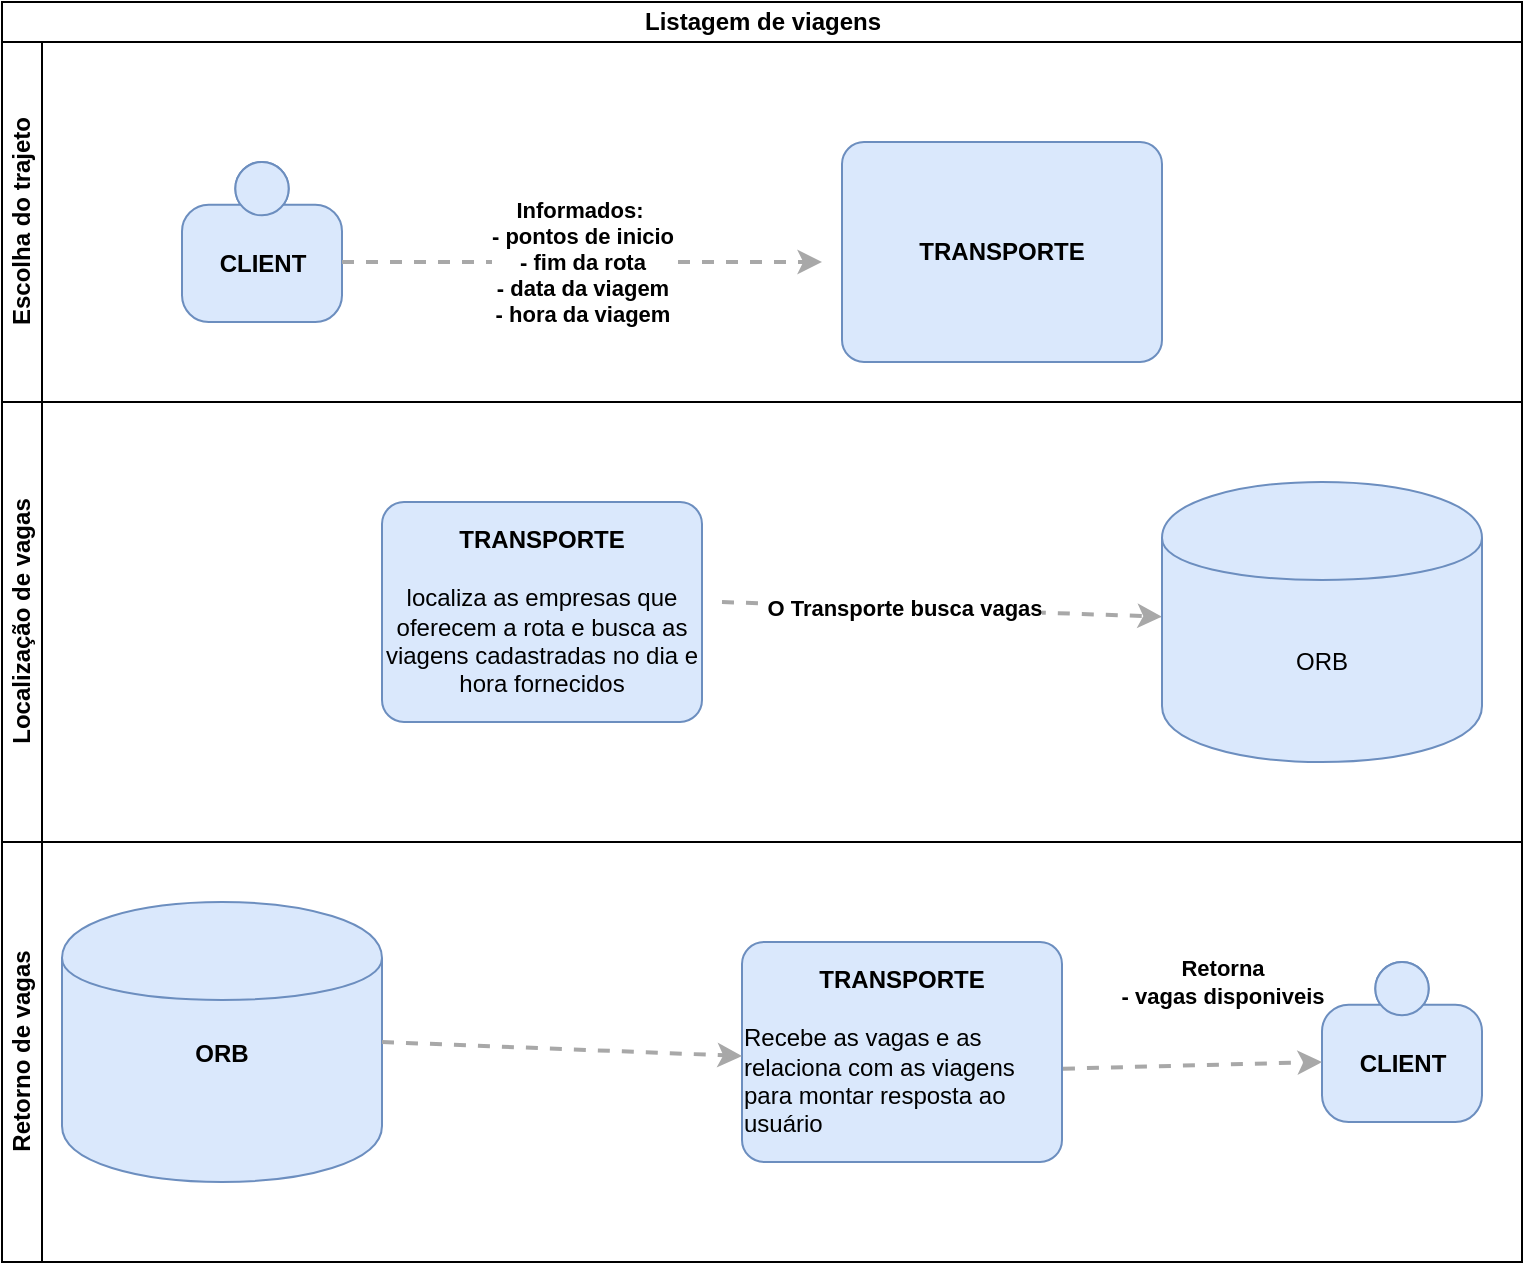 <mxfile version="13.1.4" type="device"><diagram id="45hCIFuMXzKbQvtjdz1V" name="Page-1"><mxGraphModel dx="1422" dy="712" grid="1" gridSize="10" guides="1" tooltips="1" connect="1" arrows="1" fold="1" page="1" pageScale="1" pageWidth="850" pageHeight="1100" math="0" shadow="0"><root><mxCell id="0"/><mxCell id="1" parent="0"/><mxCell id="IsohkQwgb5mASZixd7DK-3" value="Listagem de viagens" style="swimlane;html=1;childLayout=stackLayout;resizeParent=1;resizeParentMax=0;horizontal=1;startSize=20;horizontalStack=0;" parent="1" vertex="1"><mxGeometry x="50" y="100" width="760" height="630" as="geometry"/></mxCell><mxCell id="IsohkQwgb5mASZixd7DK-4" value="Escolha do trajeto" style="swimlane;html=1;startSize=20;horizontal=0;" parent="IsohkQwgb5mASZixd7DK-3" vertex="1"><mxGeometry y="20" width="760" height="180" as="geometry"/></mxCell><mxCell id="IsohkQwgb5mASZixd7DK-8" value="&lt;b&gt;CLIENT&lt;/b&gt;" style="html=1;dashed=0;whitespace=wrap;fillColor=#DAE8FC;strokeColor=#6C8EBF;shape=mxgraph.c4.person;align=center;points=[[0.5,0,0],[1,0.5,0],[1,0.75,0],[0.75,1,0],[0.5,1,0],[0.25,1,0],[0,0.75,0],[0,0.5,0]];" parent="IsohkQwgb5mASZixd7DK-4" vertex="1"><mxGeometry x="90" y="60" width="80" height="80" as="geometry"/></mxCell><mxCell id="IsohkQwgb5mASZixd7DK-9" value="&lt;b&gt;TRANSPORTE&lt;/b&gt;" style="rounded=1;whiteSpace=wrap;html=1;labelBackgroundColor=none;fillColor=#dae8fc;fontColor=#000000;align=center;arcSize=10;strokeColor=#6c8ebf;points=[[0.25,0,0],[0.5,0,0],[0.75,0,0],[1,0.25,0],[1,0.5,0],[1,0.75,0],[0.75,1,0],[0.5,1,0],[0.25,1,0],[0,0.75,0],[0,0.5,0],[0,0.25,0]];" parent="IsohkQwgb5mASZixd7DK-4" vertex="1"><mxGeometry x="420" y="50" width="160" height="110.0" as="geometry"/></mxCell><mxCell id="IsohkQwgb5mASZixd7DK-11" value="&lt;div style=&quot;text-align: left&quot;&gt;&lt;div style=&quot;text-align: center&quot;&gt;&lt;b&gt;Informados:&amp;nbsp;&lt;/b&gt;&lt;/div&gt;&lt;div style=&quot;text-align: center&quot;&gt;&lt;b&gt;- pontos de inicio&lt;/b&gt;&lt;/div&gt;&lt;div style=&quot;text-align: center&quot;&gt;&lt;b&gt;- fim da rota&lt;/b&gt;&lt;/div&gt;&lt;div style=&quot;text-align: center&quot;&gt;&lt;b&gt;- data da viagem&lt;/b&gt;&lt;/div&gt;&lt;div style=&quot;text-align: center&quot;&gt;&lt;b&gt;- hora da viagem&lt;/b&gt;&lt;/div&gt;&lt;/div&gt;" style="edgeStyle=none;rounded=0;html=1;jettySize=auto;orthogonalLoop=1;strokeColor=#A8A8A8;strokeWidth=2;fontColor=#000000;jumpStyle=none;dashed=1;" parent="IsohkQwgb5mASZixd7DK-4" edge="1"><mxGeometry width="200" relative="1" as="geometry"><mxPoint x="170" y="110" as="sourcePoint"/><mxPoint x="410" y="110" as="targetPoint"/></mxGeometry></mxCell><mxCell id="IsohkQwgb5mASZixd7DK-5" value="Localização de vagas" style="swimlane;html=1;startSize=20;horizontal=0;" parent="IsohkQwgb5mASZixd7DK-3" vertex="1"><mxGeometry y="200" width="760" height="220" as="geometry"/></mxCell><mxCell id="IsohkQwgb5mASZixd7DK-15" value="&lt;div style=&quot;text-align: left&quot;&gt;&lt;div style=&quot;text-align: center&quot;&gt;&lt;b&gt;O Transporte busca vagas&lt;/b&gt;&lt;/div&gt;&lt;/div&gt;" style="edgeStyle=none;rounded=0;html=1;jettySize=auto;orthogonalLoop=1;strokeColor=#A8A8A8;strokeWidth=2;fontColor=#000000;jumpStyle=none;dashed=1;" parent="IsohkQwgb5mASZixd7DK-5" target="IsohkQwgb5mASZixd7DK-16" edge="1"><mxGeometry x="-0.167" width="200" relative="1" as="geometry"><mxPoint x="360" y="100" as="sourcePoint"/><mxPoint x="590" y="100" as="targetPoint"/><mxPoint as="offset"/></mxGeometry></mxCell><mxCell id="IsohkQwgb5mASZixd7DK-16" value="ORB" style="shape=cylinder;whiteSpace=wrap;html=1;boundedLbl=1;rounded=0;labelBackgroundColor=none;fillColor=#dae8fc;fontSize=12;fontColor=#000000;align=center;strokeColor=#6c8ebf;points=[[0.5,0,0],[1,0.25,0],[1,0.5,0],[1,0.75,0],[0.5,1,0],[0,0.75,0],[0,0.5,0],[0,0.25,0]];" parent="IsohkQwgb5mASZixd7DK-5" vertex="1"><mxGeometry x="580" y="40" width="160" height="140" as="geometry"/></mxCell><mxCell id="IsohkQwgb5mASZixd7DK-14" value="&lt;b&gt;TRANSPORTE&lt;br&gt;&lt;br&gt;&lt;/b&gt;&lt;span style=&quot;text-align: left&quot;&gt;localiza as empresas que oferecem a rota e busca as viagens cadastradas no dia e hora fornecidos&lt;/span&gt;&lt;b&gt;&lt;br&gt;&lt;/b&gt;" style="rounded=1;whiteSpace=wrap;html=1;labelBackgroundColor=none;fillColor=#dae8fc;fontColor=#000000;align=center;arcSize=10;strokeColor=#6c8ebf;points=[[0.25,0,0],[0.5,0,0],[0.75,0,0],[1,0.25,0],[1,0.5,0],[1,0.75,0],[0.75,1,0],[0.5,1,0],[0.25,1,0],[0,0.75,0],[0,0.5,0],[0,0.25,0]];" parent="IsohkQwgb5mASZixd7DK-5" vertex="1"><mxGeometry x="190" y="50" width="160" height="110.0" as="geometry"/></mxCell><mxCell id="IsohkQwgb5mASZixd7DK-17" value="&amp;nbsp;" style="text;html=1;align=center;verticalAlign=middle;resizable=0;points=[];autosize=1;" parent="IsohkQwgb5mASZixd7DK-5" vertex="1"><mxGeometry x="73" y="68" width="20" height="20" as="geometry"/></mxCell><mxCell id="IsohkQwgb5mASZixd7DK-6" value="Retorno de vagas" style="swimlane;html=1;startSize=20;horizontal=0;" parent="IsohkQwgb5mASZixd7DK-3" vertex="1"><mxGeometry y="420" width="760" height="210" as="geometry"/></mxCell><mxCell id="IsohkQwgb5mASZixd7DK-25" value="&lt;b&gt;TRANSPORTE&lt;/b&gt;&lt;br&gt;&lt;br&gt;&lt;div style=&quot;text-align: left&quot;&gt;Recebe as vagas e as relaciona com as viagens para montar resposta ao usuário&lt;/div&gt;" style="rounded=1;whiteSpace=wrap;html=1;labelBackgroundColor=none;fillColor=#dae8fc;fontColor=#000000;align=center;arcSize=10;strokeColor=#6c8ebf;points=[[0.25,0,0],[0.5,0,0],[0.75,0,0],[1,0.25,0],[1,0.5,0],[1,0.75,0],[0.75,1,0],[0.5,1,0],[0.25,1,0],[0,0.75,0],[0,0.5,0],[0,0.25,0]];" parent="IsohkQwgb5mASZixd7DK-6" vertex="1"><mxGeometry x="370" y="50" width="160" height="110.0" as="geometry"/></mxCell><mxCell id="IsohkQwgb5mASZixd7DK-26" value="&lt;b&gt;CLIENT&lt;/b&gt;" style="html=1;dashed=0;whitespace=wrap;fillColor=#DAE8FC;strokeColor=#6C8EBF;shape=mxgraph.c4.person;align=center;points=[[0.5,0,0],[1,0.5,0],[1,0.75,0],[0.75,1,0],[0.5,1,0],[0.25,1,0],[0,0.75,0],[0,0.5,0]];" parent="IsohkQwgb5mASZixd7DK-6" vertex="1"><mxGeometry x="660" y="60" width="80" height="80" as="geometry"/></mxCell><mxCell id="IsohkQwgb5mASZixd7DK-20" value="&lt;b&gt;ORB&lt;br&gt;&lt;br&gt;&lt;br&gt;&lt;/b&gt;" style="shape=cylinder;whiteSpace=wrap;html=1;boundedLbl=1;rounded=0;labelBackgroundColor=none;fillColor=#dae8fc;fontSize=12;fontColor=#000000;align=center;strokeColor=#6c8ebf;points=[[0.5,0,0],[1,0.25,0],[1,0.5,0],[1,0.75,0],[0.5,1,0],[0,0.75,0],[0,0.5,0],[0,0.25,0]];" parent="IsohkQwgb5mASZixd7DK-6" vertex="1"><mxGeometry x="30" y="30" width="160" height="140" as="geometry"/></mxCell><mxCell id="IsohkQwgb5mASZixd7DK-22" value="&lt;div style=&quot;text-align: left&quot;&gt;&lt;div style=&quot;text-align: center&quot;&gt;&lt;br&gt;&lt;/div&gt;&lt;/div&gt;" style="edgeStyle=none;rounded=0;html=1;jettySize=auto;orthogonalLoop=1;strokeColor=#A8A8A8;strokeWidth=2;fontColor=#000000;jumpStyle=none;dashed=1;" parent="IsohkQwgb5mASZixd7DK-6" edge="1"><mxGeometry x="-0.167" width="200" relative="1" as="geometry"><mxPoint x="190" y="100" as="sourcePoint"/><mxPoint x="370" y="107" as="targetPoint"/><mxPoint as="offset"/></mxGeometry></mxCell><mxCell id="IsohkQwgb5mASZixd7DK-31" value="&lt;div style=&quot;text-align: left&quot;&gt;&lt;div style=&quot;text-align: center&quot;&gt;&lt;b&gt;Retorna&lt;/b&gt;&lt;/div&gt;&lt;div style=&quot;text-align: center&quot;&gt;&lt;b&gt;- vagas disponiveis&lt;/b&gt;&lt;/div&gt;&lt;/div&gt;" style="edgeStyle=none;rounded=0;html=1;jettySize=auto;orthogonalLoop=1;strokeColor=#A8A8A8;strokeWidth=2;fontColor=#000000;jumpStyle=none;dashed=1;exitX=1.003;exitY=0.576;exitDx=0;exitDy=0;exitPerimeter=0;" parent="IsohkQwgb5mASZixd7DK-6" source="IsohkQwgb5mASZixd7DK-25" edge="1"><mxGeometry x="0.244" y="41" width="200" relative="1" as="geometry"><mxPoint x="570" y="110" as="sourcePoint"/><mxPoint x="660" y="110" as="targetPoint"/><mxPoint as="offset"/></mxGeometry></mxCell></root></mxGraphModel></diagram></mxfile>
